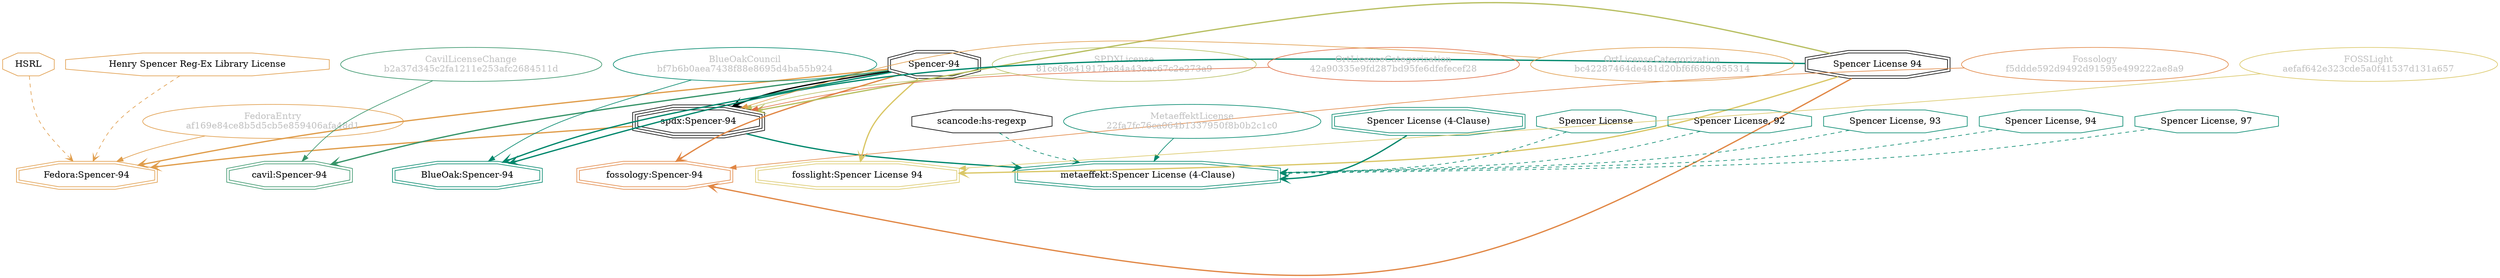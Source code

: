strict digraph {
    node [shape=box];
    graph [splines=curved];
    4013 [label="SPDXLicense\n81ce68e41917be84a43eac67c2e273a9"
         ,fontcolor=gray
         ,color="#b8bf62"
         ,fillcolor="beige;1"
         ,shape=ellipse];
    4014 [label="spdx:Spencer-94"
         ,shape=tripleoctagon];
    4015 [label="Spencer-94"
         ,shape=doubleoctagon];
    4016 [label="Spencer License 94"
         ,shape=doubleoctagon];
    8406 [label="Henry Spencer Reg-Ex Library License"
         ,color="#e09d4b"
         ,shape=octagon];
    8407 [label=HSRL
         ,color="#e09d4b"
         ,shape=octagon];
    8408 [label="FedoraEntry\naf169e84ce8b5d5cb5e859406afa48d1"
         ,fontcolor=gray
         ,color="#e09d4b"
         ,fillcolor="beige;1"
         ,shape=ellipse];
    8409 [label="Fedora:Spencer-94"
         ,color="#e09d4b"
         ,shape=doubleoctagon];
    9197 [label="BlueOakCouncil\nbf7b6b0aea7438f88e8695d4ba55b924"
         ,fontcolor=gray
         ,color="#00876c"
         ,fillcolor="beige;1"
         ,shape=ellipse];
    9198 [label="BlueOak:Spencer-94"
         ,color="#00876c"
         ,shape=doubleoctagon];
    17154 [label="scancode:hs-regexp"
          ,shape=octagon];
    27965 [label="Fossology\nf5ddde592d9492d91595e499222ae8a9"
          ,fontcolor=gray
          ,color="#e18745"
          ,fillcolor="beige;1"
          ,shape=ellipse];
    27966 [label="fossology:Spencer-94"
          ,color="#e18745"
          ,shape=doubleoctagon];
    35218 [label="OrtLicenseCategorization\n42a90335e9fd287bd95fe6dfefecef28"
          ,fontcolor=gray
          ,color="#e06f45"
          ,fillcolor="beige;1"
          ,shape=ellipse];
    36254 [label="OrtLicenseCategorization\nbc42287464de481d20bf6f689c955314"
          ,fontcolor=gray
          ,color="#e09d4b"
          ,fillcolor="beige;1"
          ,shape=ellipse];
    37506 [label="CavilLicenseChange\nb2a37d345c2fa1211e253afc2684511d"
          ,fontcolor=gray
          ,color="#379469"
          ,fillcolor="beige;1"
          ,shape=ellipse];
    37507 [label="cavil:Spencer-94"
          ,color="#379469"
          ,shape=doubleoctagon];
    48296 [label="MetaeffektLicense\n22fa7fc76ca064b1337950f8b0b2c1c0"
          ,fontcolor=gray
          ,color="#00876c"
          ,fillcolor="beige;1"
          ,shape=ellipse];
    48297 [label="metaeffekt:Spencer License (4-Clause)"
          ,color="#00876c"
          ,shape=doubleoctagon];
    48298 [label="Spencer License (4-Clause)"
          ,color="#00876c"
          ,shape=doubleoctagon];
    48299 [label="Spencer License"
          ,color="#00876c"
          ,shape=octagon];
    48300 [label="Spencer License, 92"
          ,color="#00876c"
          ,shape=octagon];
    48301 [label="Spencer License, 93"
          ,color="#00876c"
          ,shape=octagon];
    48302 [label="Spencer License, 94"
          ,color="#00876c"
          ,shape=octagon];
    48303 [label="Spencer License, 97"
          ,color="#00876c"
          ,shape=octagon];
    51195 [label="FOSSLight\naefaf642e323cde5a0f41537d131a657"
          ,fontcolor=gray
          ,color="#dac767"
          ,fillcolor="beige;1"
          ,shape=ellipse];
    51196 [label="fosslight:Spencer License 94"
          ,color="#dac767"
          ,shape=doubleoctagon];
    4013 -> 4014 [weight=0.5
                 ,color="#b8bf62"];
    4014 -> 8409 [style=bold
                 ,arrowhead=vee
                 ,weight=0.7
                 ,color="#e09d4b"];
    4014 -> 48297 [style=bold
                  ,arrowhead=vee
                  ,weight=0.7
                  ,color="#00876c"];
    4015 -> 4014 [style=bold
                 ,arrowhead=vee
                 ,weight=0.7];
    4015 -> 8409 [style=bold
                 ,arrowhead=vee
                 ,weight=0.7
                 ,color="#e09d4b"];
    4015 -> 9198 [style=bold
                 ,arrowhead=vee
                 ,weight=0.7
                 ,color="#00876c"];
    4015 -> 27966 [style=bold
                  ,arrowhead=vee
                  ,weight=0.7
                  ,color="#e18745"];
    4015 -> 37507 [style=bold
                  ,arrowhead=vee
                  ,weight=0.7
                  ,color="#379469"];
    4015 -> 37507 [style=bold
                  ,arrowhead=vee
                  ,weight=0.7
                  ,color="#379469"];
    4015 -> 51196 [style=bold
                  ,arrowhead=vee
                  ,weight=0.7
                  ,color="#dac767"];
    4016 -> 4014 [style=bold
                 ,arrowhead=vee
                 ,weight=0.7
                 ,color="#b8bf62"];
    4016 -> 9198 [style=bold
                 ,arrowhead=vee
                 ,weight=0.7
                 ,color="#00876c"];
    4016 -> 27966 [style=bold
                  ,arrowhead=vee
                  ,weight=0.7
                  ,color="#e18745"];
    4016 -> 51196 [style=bold
                  ,arrowhead=vee
                  ,weight=0.7
                  ,color="#dac767"];
    8406 -> 8409 [style=dashed
                 ,arrowhead=vee
                 ,weight=0.5
                 ,color="#e09d4b"];
    8407 -> 8409 [style=dashed
                 ,arrowhead=vee
                 ,weight=0.5
                 ,color="#e09d4b"];
    8408 -> 8409 [weight=0.5
                 ,color="#e09d4b"];
    9197 -> 9198 [weight=0.5
                 ,color="#00876c"];
    17154 -> 48297 [style=dashed
                   ,arrowhead=vee
                   ,weight=0.5
                   ,color="#00876c"];
    27965 -> 27966 [weight=0.5
                   ,color="#e18745"];
    35218 -> 4014 [weight=0.5
                  ,color="#e06f45"];
    36254 -> 4014 [weight=0.5
                  ,color="#e09d4b"];
    37506 -> 37507 [weight=0.5
                   ,color="#379469"];
    48296 -> 48297 [weight=0.5
                   ,color="#00876c"];
    48298 -> 48297 [style=bold
                   ,arrowhead=vee
                   ,weight=0.7
                   ,color="#00876c"];
    48299 -> 48297 [style=dashed
                   ,arrowhead=vee
                   ,weight=0.5
                   ,color="#00876c"];
    48300 -> 48297 [style=dashed
                   ,arrowhead=vee
                   ,weight=0.5
                   ,color="#00876c"];
    48301 -> 48297 [style=dashed
                   ,arrowhead=vee
                   ,weight=0.5
                   ,color="#00876c"];
    48302 -> 48297 [style=dashed
                   ,arrowhead=vee
                   ,weight=0.5
                   ,color="#00876c"];
    48303 -> 48297 [style=dashed
                   ,arrowhead=vee
                   ,weight=0.5
                   ,color="#00876c"];
    51195 -> 51196 [weight=0.5
                   ,color="#dac767"];
}

